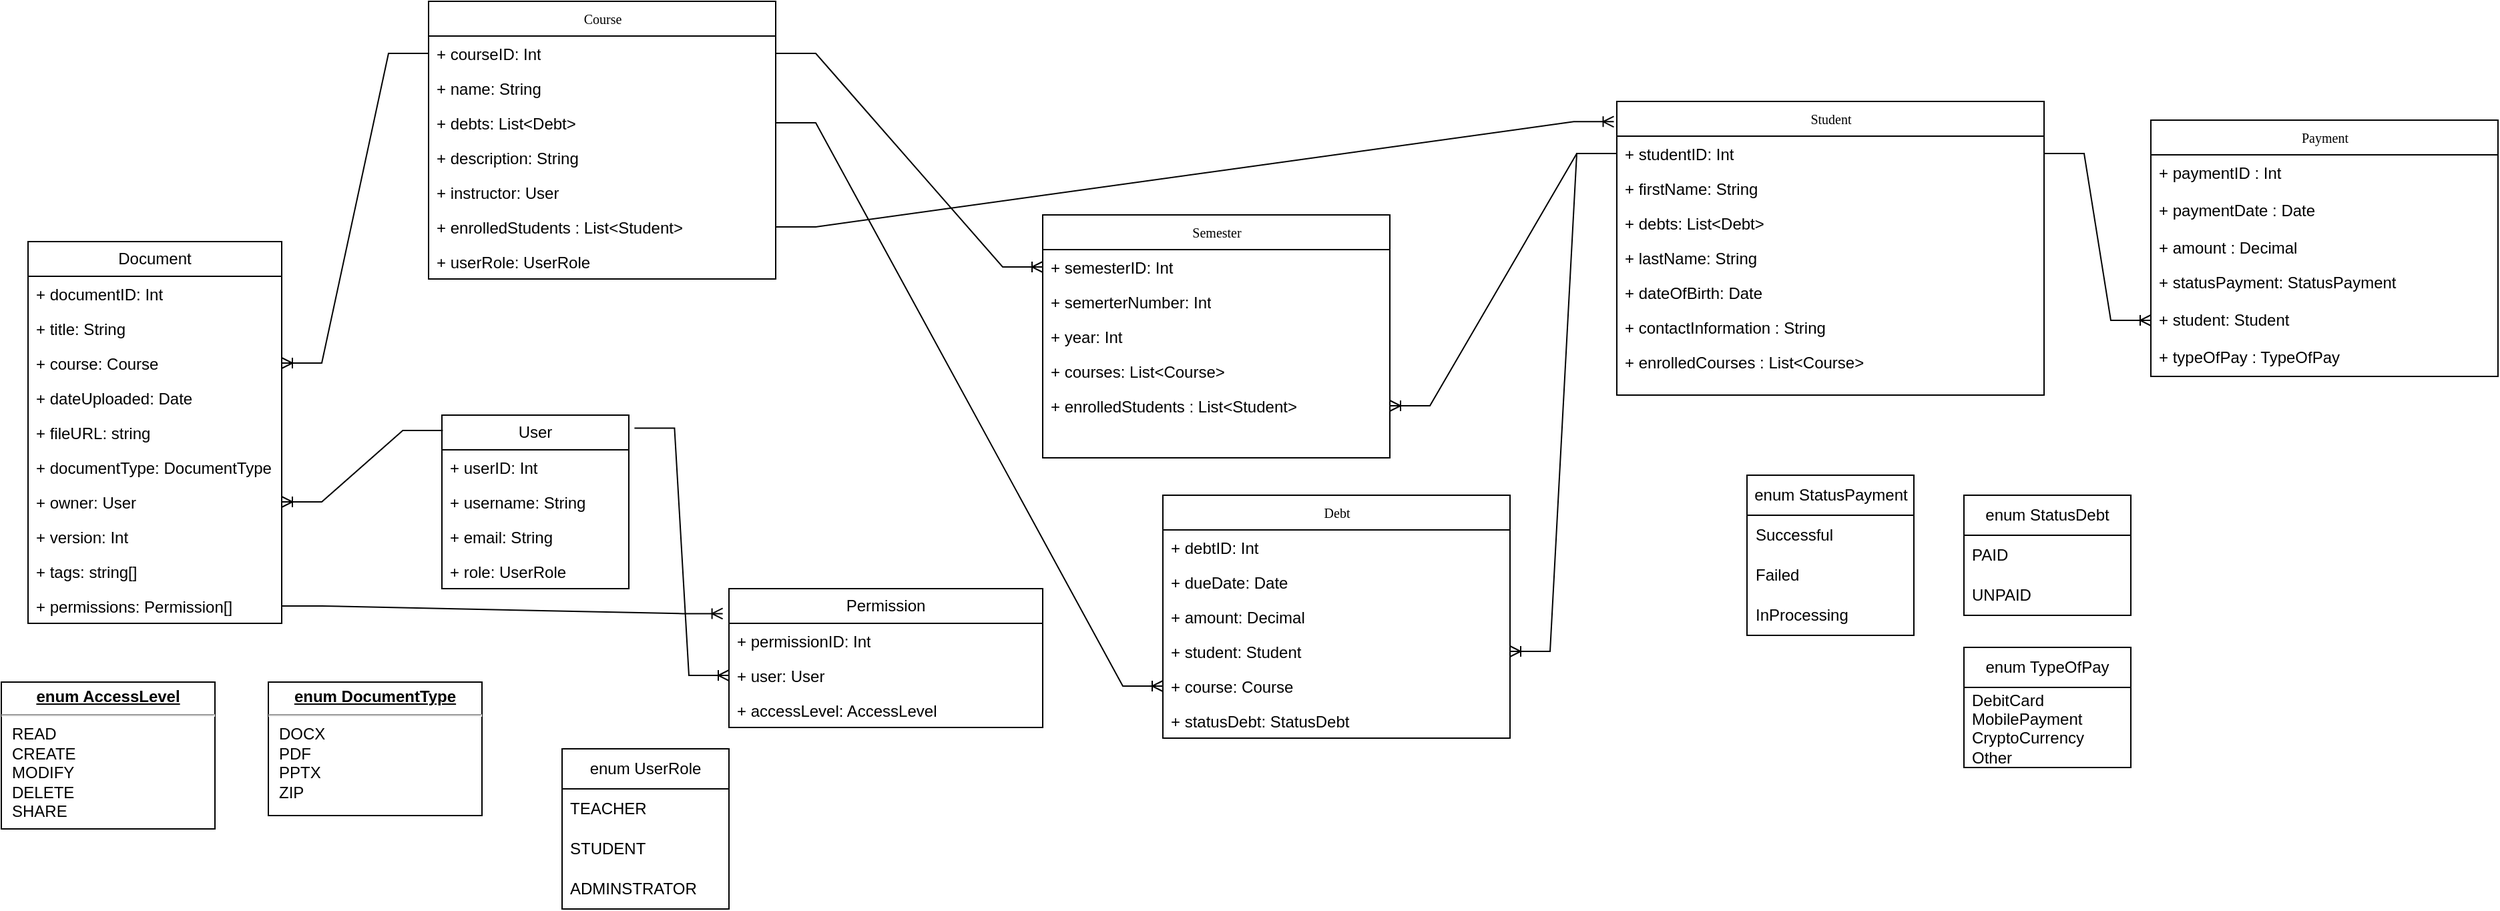 <mxfile version="22.0.6" type="device" pages="3">
  <diagram id="Tc9vxIzjaqwmZVmDR85D" name="Страница — 1">
    <mxGraphModel dx="1689" dy="1992" grid="1" gridSize="10" guides="1" tooltips="1" connect="1" arrows="1" fold="1" page="1" pageScale="1" pageWidth="1169" pageHeight="827" math="0" shadow="0">
      <root>
        <mxCell id="0" />
        <mxCell id="1" parent="0" />
        <mxCell id="Iq0CbhZqkcb70wYy-ZxE-1" value="Document" style="swimlane;fontStyle=0;childLayout=stackLayout;horizontal=1;startSize=26;fillColor=none;horizontalStack=0;resizeParent=1;resizeParentMax=0;resizeLast=0;collapsible=1;marginBottom=0;whiteSpace=wrap;html=1;" parent="1" vertex="1">
          <mxGeometry x="70" y="50" width="190" height="286" as="geometry" />
        </mxCell>
        <mxCell id="Iq0CbhZqkcb70wYy-ZxE-2" value="+&amp;nbsp;documentID: Int" style="text;strokeColor=none;fillColor=none;align=left;verticalAlign=top;spacingLeft=4;spacingRight=4;overflow=hidden;rotatable=0;points=[[0,0.5],[1,0.5]];portConstraint=eastwest;whiteSpace=wrap;html=1;" parent="Iq0CbhZqkcb70wYy-ZxE-1" vertex="1">
          <mxGeometry y="26" width="190" height="26" as="geometry" />
        </mxCell>
        <mxCell id="Iq0CbhZqkcb70wYy-ZxE-7" value="+&amp;nbsp;title: String" style="text;strokeColor=none;fillColor=none;align=left;verticalAlign=top;spacingLeft=4;spacingRight=4;overflow=hidden;rotatable=0;points=[[0,0.5],[1,0.5]];portConstraint=eastwest;whiteSpace=wrap;html=1;" parent="Iq0CbhZqkcb70wYy-ZxE-1" vertex="1">
          <mxGeometry y="52" width="190" height="26" as="geometry" />
        </mxCell>
        <mxCell id="Iq0CbhZqkcb70wYy-ZxE-9" value="+ course: Course" style="text;strokeColor=none;fillColor=none;align=left;verticalAlign=top;spacingLeft=4;spacingRight=4;overflow=hidden;rotatable=0;points=[[0,0.5],[1,0.5]];portConstraint=eastwest;whiteSpace=wrap;html=1;" parent="Iq0CbhZqkcb70wYy-ZxE-1" vertex="1">
          <mxGeometry y="78" width="190" height="26" as="geometry" />
        </mxCell>
        <mxCell id="Iq0CbhZqkcb70wYy-ZxE-5" value="+ dateUploaded: Date" style="text;strokeColor=none;fillColor=none;align=left;verticalAlign=top;spacingLeft=4;spacingRight=4;overflow=hidden;rotatable=0;points=[[0,0.5],[1,0.5]];portConstraint=eastwest;whiteSpace=wrap;html=1;" parent="Iq0CbhZqkcb70wYy-ZxE-1" vertex="1">
          <mxGeometry y="104" width="190" height="26" as="geometry" />
        </mxCell>
        <mxCell id="Iq0CbhZqkcb70wYy-ZxE-8" value="+ fileURL: string" style="text;strokeColor=none;fillColor=none;align=left;verticalAlign=top;spacingLeft=4;spacingRight=4;overflow=hidden;rotatable=0;points=[[0,0.5],[1,0.5]];portConstraint=eastwest;whiteSpace=wrap;html=1;" parent="Iq0CbhZqkcb70wYy-ZxE-1" vertex="1">
          <mxGeometry y="130" width="190" height="26" as="geometry" />
        </mxCell>
        <mxCell id="Iq0CbhZqkcb70wYy-ZxE-10" value="+ documentType: DocumentType" style="text;strokeColor=none;fillColor=none;align=left;verticalAlign=top;spacingLeft=4;spacingRight=4;overflow=hidden;rotatable=0;points=[[0,0.5],[1,0.5]];portConstraint=eastwest;whiteSpace=wrap;html=1;" parent="Iq0CbhZqkcb70wYy-ZxE-1" vertex="1">
          <mxGeometry y="156" width="190" height="26" as="geometry" />
        </mxCell>
        <mxCell id="Iq0CbhZqkcb70wYy-ZxE-11" value="+ owner: User" style="text;strokeColor=none;fillColor=none;align=left;verticalAlign=top;spacingLeft=4;spacingRight=4;overflow=hidden;rotatable=0;points=[[0,0.5],[1,0.5]];portConstraint=eastwest;whiteSpace=wrap;html=1;" parent="Iq0CbhZqkcb70wYy-ZxE-1" vertex="1">
          <mxGeometry y="182" width="190" height="26" as="geometry" />
        </mxCell>
        <mxCell id="Iq0CbhZqkcb70wYy-ZxE-3" value="+ version: Int" style="text;strokeColor=none;fillColor=none;align=left;verticalAlign=top;spacingLeft=4;spacingRight=4;overflow=hidden;rotatable=0;points=[[0,0.5],[1,0.5]];portConstraint=eastwest;whiteSpace=wrap;html=1;" parent="Iq0CbhZqkcb70wYy-ZxE-1" vertex="1">
          <mxGeometry y="208" width="190" height="26" as="geometry" />
        </mxCell>
        <mxCell id="Iq0CbhZqkcb70wYy-ZxE-6" value="+ tags: string[]" style="text;strokeColor=none;fillColor=none;align=left;verticalAlign=top;spacingLeft=4;spacingRight=4;overflow=hidden;rotatable=0;points=[[0,0.5],[1,0.5]];portConstraint=eastwest;whiteSpace=wrap;html=1;" parent="Iq0CbhZqkcb70wYy-ZxE-1" vertex="1">
          <mxGeometry y="234" width="190" height="26" as="geometry" />
        </mxCell>
        <mxCell id="Iq0CbhZqkcb70wYy-ZxE-4" value="+ permissions: Permission[]" style="text;strokeColor=none;fillColor=none;align=left;verticalAlign=top;spacingLeft=4;spacingRight=4;overflow=hidden;rotatable=0;points=[[0,0.5],[1,0.5]];portConstraint=eastwest;whiteSpace=wrap;html=1;" parent="Iq0CbhZqkcb70wYy-ZxE-1" vertex="1">
          <mxGeometry y="260" width="190" height="26" as="geometry" />
        </mxCell>
        <mxCell id="Iq0CbhZqkcb70wYy-ZxE-12" value="User" style="swimlane;fontStyle=0;childLayout=stackLayout;horizontal=1;startSize=26;fillColor=none;horizontalStack=0;resizeParent=1;resizeParentMax=0;resizeLast=0;collapsible=1;marginBottom=0;whiteSpace=wrap;html=1;" parent="1" vertex="1">
          <mxGeometry x="380" y="180" width="140" height="130" as="geometry" />
        </mxCell>
        <mxCell id="Iq0CbhZqkcb70wYy-ZxE-13" value="+ userID: Int" style="text;strokeColor=none;fillColor=none;align=left;verticalAlign=top;spacingLeft=4;spacingRight=4;overflow=hidden;rotatable=0;points=[[0,0.5],[1,0.5]];portConstraint=eastwest;whiteSpace=wrap;html=1;" parent="Iq0CbhZqkcb70wYy-ZxE-12" vertex="1">
          <mxGeometry y="26" width="140" height="26" as="geometry" />
        </mxCell>
        <mxCell id="Iq0CbhZqkcb70wYy-ZxE-14" value="+ username: String" style="text;strokeColor=none;fillColor=none;align=left;verticalAlign=top;spacingLeft=4;spacingRight=4;overflow=hidden;rotatable=0;points=[[0,0.5],[1,0.5]];portConstraint=eastwest;whiteSpace=wrap;html=1;" parent="Iq0CbhZqkcb70wYy-ZxE-12" vertex="1">
          <mxGeometry y="52" width="140" height="26" as="geometry" />
        </mxCell>
        <mxCell id="Iq0CbhZqkcb70wYy-ZxE-15" value="+ email: String" style="text;strokeColor=none;fillColor=none;align=left;verticalAlign=top;spacingLeft=4;spacingRight=4;overflow=hidden;rotatable=0;points=[[0,0.5],[1,0.5]];portConstraint=eastwest;whiteSpace=wrap;html=1;" parent="Iq0CbhZqkcb70wYy-ZxE-12" vertex="1">
          <mxGeometry y="78" width="140" height="26" as="geometry" />
        </mxCell>
        <mxCell id="Iq0CbhZqkcb70wYy-ZxE-16" value="+ role: UserRole" style="text;strokeColor=none;fillColor=none;align=left;verticalAlign=top;spacingLeft=4;spacingRight=4;overflow=hidden;rotatable=0;points=[[0,0.5],[1,0.5]];portConstraint=eastwest;whiteSpace=wrap;html=1;" parent="Iq0CbhZqkcb70wYy-ZxE-12" vertex="1">
          <mxGeometry y="104" width="140" height="26" as="geometry" />
        </mxCell>
        <mxCell id="Iq0CbhZqkcb70wYy-ZxE-23" value="Permission" style="swimlane;fontStyle=0;childLayout=stackLayout;horizontal=1;startSize=26;fillColor=none;horizontalStack=0;resizeParent=1;resizeParentMax=0;resizeLast=0;collapsible=1;marginBottom=0;whiteSpace=wrap;html=1;" parent="1" vertex="1">
          <mxGeometry x="595" y="310" width="235" height="104" as="geometry" />
        </mxCell>
        <mxCell id="Iq0CbhZqkcb70wYy-ZxE-24" value="+ permissionID: Int" style="text;strokeColor=none;fillColor=none;align=left;verticalAlign=top;spacingLeft=4;spacingRight=4;overflow=hidden;rotatable=0;points=[[0,0.5],[1,0.5]];portConstraint=eastwest;whiteSpace=wrap;html=1;" parent="Iq0CbhZqkcb70wYy-ZxE-23" vertex="1">
          <mxGeometry y="26" width="235" height="26" as="geometry" />
        </mxCell>
        <mxCell id="Iq0CbhZqkcb70wYy-ZxE-25" value="+ user: User" style="text;strokeColor=none;fillColor=none;align=left;verticalAlign=top;spacingLeft=4;spacingRight=4;overflow=hidden;rotatable=0;points=[[0,0.5],[1,0.5]];portConstraint=eastwest;whiteSpace=wrap;html=1;" parent="Iq0CbhZqkcb70wYy-ZxE-23" vertex="1">
          <mxGeometry y="52" width="235" height="26" as="geometry" />
        </mxCell>
        <mxCell id="Iq0CbhZqkcb70wYy-ZxE-26" value="+ accessLevel: AccessLevel" style="text;strokeColor=none;fillColor=none;align=left;verticalAlign=top;spacingLeft=4;spacingRight=4;overflow=hidden;rotatable=0;points=[[0,0.5],[1,0.5]];portConstraint=eastwest;whiteSpace=wrap;html=1;" parent="Iq0CbhZqkcb70wYy-ZxE-23" vertex="1">
          <mxGeometry y="78" width="235" height="26" as="geometry" />
        </mxCell>
        <mxCell id="Iq0CbhZqkcb70wYy-ZxE-28" value="&lt;p style=&quot;margin:0px;margin-top:4px;text-align:center;text-decoration:underline;&quot;&gt;&lt;b&gt;enum AccessLevel&lt;/b&gt;&lt;/p&gt;&lt;hr&gt;&lt;p style=&quot;margin:0px;margin-left:8px;&quot;&gt;READ&lt;/p&gt;&lt;p style=&quot;margin:0px;margin-left:8px;&quot;&gt;CREATE&lt;/p&gt;&lt;p style=&quot;margin:0px;margin-left:8px;&quot;&gt;MODIFY&lt;/p&gt;&lt;p style=&quot;margin:0px;margin-left:8px;&quot;&gt;DELETE&lt;/p&gt;&lt;p style=&quot;margin:0px;margin-left:8px;&quot;&gt;SHARE&lt;/p&gt;&lt;p style=&quot;margin:0px;margin-left:8px;&quot;&gt;&lt;br&gt;&lt;/p&gt;&lt;p style=&quot;margin:0px;margin-left:8px;&quot;&gt;&lt;br&gt;&lt;/p&gt;" style="verticalAlign=top;align=left;overflow=fill;fontSize=12;fontFamily=Helvetica;html=1;whiteSpace=wrap;" parent="1" vertex="1">
          <mxGeometry x="50" y="380" width="160" height="110" as="geometry" />
        </mxCell>
        <mxCell id="Iq0CbhZqkcb70wYy-ZxE-29" value="" style="edgeStyle=entityRelationEdgeStyle;fontSize=12;html=1;endArrow=ERoneToMany;rounded=0;entryX=1;entryY=0.5;entryDx=0;entryDy=0;exitX=0.005;exitY=0.088;exitDx=0;exitDy=0;exitPerimeter=0;" parent="1" source="Iq0CbhZqkcb70wYy-ZxE-12" target="Iq0CbhZqkcb70wYy-ZxE-11" edge="1">
          <mxGeometry width="100" height="100" relative="1" as="geometry">
            <mxPoint x="230" y="330" as="sourcePoint" />
            <mxPoint x="330" y="230" as="targetPoint" />
          </mxGeometry>
        </mxCell>
        <mxCell id="Iq0CbhZqkcb70wYy-ZxE-30" value="" style="edgeStyle=entityRelationEdgeStyle;fontSize=12;html=1;endArrow=ERoneToMany;rounded=0;entryX=1;entryY=0.5;entryDx=0;entryDy=0;exitX=0;exitY=0.5;exitDx=0;exitDy=0;" parent="1" source="SlyVflsgrESWx7qmd11G-116" target="Iq0CbhZqkcb70wYy-ZxE-9" edge="1">
          <mxGeometry width="100" height="100" relative="1" as="geometry">
            <mxPoint x="358.4" y="43.37" as="sourcePoint" />
            <mxPoint x="360" y="230" as="targetPoint" />
          </mxGeometry>
        </mxCell>
        <mxCell id="Iq0CbhZqkcb70wYy-ZxE-31" value="" style="edgeStyle=entityRelationEdgeStyle;fontSize=12;html=1;endArrow=ERoneToMany;rounded=0;exitX=1.03;exitY=0.075;exitDx=0;exitDy=0;exitPerimeter=0;entryX=0;entryY=0.5;entryDx=0;entryDy=0;" parent="1" source="Iq0CbhZqkcb70wYy-ZxE-12" target="Iq0CbhZqkcb70wYy-ZxE-25" edge="1">
          <mxGeometry width="100" height="100" relative="1" as="geometry">
            <mxPoint x="620" y="430" as="sourcePoint" />
            <mxPoint x="650" y="370" as="targetPoint" />
          </mxGeometry>
        </mxCell>
        <mxCell id="Iq0CbhZqkcb70wYy-ZxE-32" value="" style="edgeStyle=entityRelationEdgeStyle;fontSize=12;html=1;endArrow=ERoneToMany;rounded=0;entryX=-0.02;entryY=0.18;entryDx=0;entryDy=0;entryPerimeter=0;exitX=1;exitY=0.5;exitDx=0;exitDy=0;" parent="1" source="Iq0CbhZqkcb70wYy-ZxE-4" target="Iq0CbhZqkcb70wYy-ZxE-23" edge="1">
          <mxGeometry width="100" height="100" relative="1" as="geometry">
            <mxPoint x="350" y="530" as="sourcePoint" />
            <mxPoint x="450" y="430" as="targetPoint" />
          </mxGeometry>
        </mxCell>
        <mxCell id="e20SZqyJfDjcsOjrTKav-1" value="&lt;p style=&quot;margin:0px;margin-top:4px;text-align:center;text-decoration:underline;&quot;&gt;&lt;b&gt;enum DocumentType&lt;/b&gt;&lt;/p&gt;&lt;hr&gt;&lt;p style=&quot;margin:0px;margin-left:8px;&quot;&gt;DOCX&lt;/p&gt;&lt;p style=&quot;margin:0px;margin-left:8px;&quot;&gt;PDF&lt;/p&gt;&lt;p style=&quot;margin:0px;margin-left:8px;&quot;&gt;&lt;span style=&quot;background-color: initial;&quot;&gt;PPTX&lt;/span&gt;&lt;br&gt;&lt;/p&gt;&lt;p style=&quot;margin:0px;margin-left:8px;&quot;&gt;&lt;span style=&quot;background-color: initial;&quot;&gt;ZIP&lt;/span&gt;&lt;/p&gt;" style="verticalAlign=top;align=left;overflow=fill;fontSize=12;fontFamily=Helvetica;html=1;whiteSpace=wrap;" parent="1" vertex="1">
          <mxGeometry x="250" y="380" width="160" height="100" as="geometry" />
        </mxCell>
        <mxCell id="aAxUZjyfkFkijgwqoEyc-3" value="" style="edgeStyle=entityRelationEdgeStyle;fontSize=12;html=1;endArrow=ERoneToMany;rounded=0;entryX=-0.007;entryY=0.069;entryDx=0;entryDy=0;exitX=1;exitY=0.5;exitDx=0;exitDy=0;entryPerimeter=0;" parent="1" source="SlyVflsgrESWx7qmd11G-120" target="SlyVflsgrESWx7qmd11G-62" edge="1">
          <mxGeometry width="100" height="100" relative="1" as="geometry">
            <mxPoint x="560" y="141" as="sourcePoint" />
            <mxPoint x="670" y="180.5" as="targetPoint" />
          </mxGeometry>
        </mxCell>
        <mxCell id="SlyVflsgrESWx7qmd11G-62" value="Student" style="swimlane;html=1;fontStyle=0;childLayout=stackLayout;horizontal=1;startSize=26;fillColor=none;horizontalStack=0;resizeParent=1;resizeLast=0;collapsible=1;marginBottom=0;swimlaneFillColor=#ffffff;rounded=0;shadow=0;comic=0;labelBackgroundColor=none;strokeWidth=1;fontFamily=Verdana;fontSize=10;align=center;" vertex="1" parent="1">
          <mxGeometry x="1260" y="-55" width="320" height="220" as="geometry" />
        </mxCell>
        <mxCell id="SlyVflsgrESWx7qmd11G-63" value="+ studentID: Int" style="text;html=1;strokeColor=none;fillColor=none;align=left;verticalAlign=top;spacingLeft=4;spacingRight=4;whiteSpace=wrap;overflow=hidden;rotatable=0;points=[[0,0.5],[1,0.5]];portConstraint=eastwest;" vertex="1" parent="SlyVflsgrESWx7qmd11G-62">
          <mxGeometry y="26" width="320" height="26" as="geometry" />
        </mxCell>
        <mxCell id="SlyVflsgrESWx7qmd11G-64" value="+ firstName: String" style="text;html=1;strokeColor=none;fillColor=none;align=left;verticalAlign=top;spacingLeft=4;spacingRight=4;whiteSpace=wrap;overflow=hidden;rotatable=0;points=[[0,0.5],[1,0.5]];portConstraint=eastwest;" vertex="1" parent="SlyVflsgrESWx7qmd11G-62">
          <mxGeometry y="52" width="320" height="26" as="geometry" />
        </mxCell>
        <mxCell id="SlyVflsgrESWx7qmd11G-65" value="+&amp;nbsp;debts: List&amp;lt;Debt&amp;gt;" style="text;html=1;strokeColor=none;fillColor=none;align=left;verticalAlign=top;spacingLeft=4;spacingRight=4;whiteSpace=wrap;overflow=hidden;rotatable=0;points=[[0,0.5],[1,0.5]];portConstraint=eastwest;" vertex="1" parent="SlyVflsgrESWx7qmd11G-62">
          <mxGeometry y="78" width="320" height="26" as="geometry" />
        </mxCell>
        <mxCell id="SlyVflsgrESWx7qmd11G-66" value="+ lastName: String" style="text;html=1;strokeColor=none;fillColor=none;align=left;verticalAlign=top;spacingLeft=4;spacingRight=4;whiteSpace=wrap;overflow=hidden;rotatable=0;points=[[0,0.5],[1,0.5]];portConstraint=eastwest;" vertex="1" parent="SlyVflsgrESWx7qmd11G-62">
          <mxGeometry y="104" width="320" height="26" as="geometry" />
        </mxCell>
        <mxCell id="SlyVflsgrESWx7qmd11G-67" value="+&amp;nbsp;dateOfBirth: Date" style="text;html=1;strokeColor=none;fillColor=none;align=left;verticalAlign=top;spacingLeft=4;spacingRight=4;whiteSpace=wrap;overflow=hidden;rotatable=0;points=[[0,0.5],[1,0.5]];portConstraint=eastwest;" vertex="1" parent="SlyVflsgrESWx7qmd11G-62">
          <mxGeometry y="130" width="320" height="26" as="geometry" />
        </mxCell>
        <mxCell id="SlyVflsgrESWx7qmd11G-68" value="+&amp;nbsp;contactInformation : String" style="text;html=1;strokeColor=none;fillColor=none;align=left;verticalAlign=top;spacingLeft=4;spacingRight=4;whiteSpace=wrap;overflow=hidden;rotatable=0;points=[[0,0.5],[1,0.5]];portConstraint=eastwest;" vertex="1" parent="SlyVflsgrESWx7qmd11G-62">
          <mxGeometry y="156" width="320" height="26" as="geometry" />
        </mxCell>
        <mxCell id="SlyVflsgrESWx7qmd11G-69" value="+&amp;nbsp;enrolledCourses : List&amp;lt;Course&amp;gt;" style="text;html=1;strokeColor=none;fillColor=none;align=left;verticalAlign=top;spacingLeft=4;spacingRight=4;whiteSpace=wrap;overflow=hidden;rotatable=0;points=[[0,0.5],[1,0.5]];portConstraint=eastwest;" vertex="1" parent="SlyVflsgrESWx7qmd11G-62">
          <mxGeometry y="182" width="320" height="26" as="geometry" />
        </mxCell>
        <mxCell id="SlyVflsgrESWx7qmd11G-70" value="enum UserRole" style="swimlane;fontStyle=0;childLayout=stackLayout;horizontal=1;startSize=30;horizontalStack=0;resizeParent=1;resizeParentMax=0;resizeLast=0;collapsible=1;marginBottom=0;whiteSpace=wrap;html=1;" vertex="1" parent="1">
          <mxGeometry x="470" y="430" width="125" height="120" as="geometry" />
        </mxCell>
        <mxCell id="SlyVflsgrESWx7qmd11G-71" value="TEACHER" style="text;strokeColor=none;fillColor=none;align=left;verticalAlign=middle;spacingLeft=4;spacingRight=4;overflow=hidden;points=[[0,0.5],[1,0.5]];portConstraint=eastwest;rotatable=0;whiteSpace=wrap;html=1;" vertex="1" parent="SlyVflsgrESWx7qmd11G-70">
          <mxGeometry y="30" width="125" height="30" as="geometry" />
        </mxCell>
        <mxCell id="SlyVflsgrESWx7qmd11G-72" value="STUDENT" style="text;strokeColor=none;fillColor=none;align=left;verticalAlign=middle;spacingLeft=4;spacingRight=4;overflow=hidden;points=[[0,0.5],[1,0.5]];portConstraint=eastwest;rotatable=0;whiteSpace=wrap;html=1;" vertex="1" parent="SlyVflsgrESWx7qmd11G-70">
          <mxGeometry y="60" width="125" height="30" as="geometry" />
        </mxCell>
        <mxCell id="SlyVflsgrESWx7qmd11G-73" value="ADMINSTRATOR" style="text;strokeColor=none;fillColor=none;align=left;verticalAlign=middle;spacingLeft=4;spacingRight=4;overflow=hidden;points=[[0,0.5],[1,0.5]];portConstraint=eastwest;rotatable=0;whiteSpace=wrap;html=1;" vertex="1" parent="SlyVflsgrESWx7qmd11G-70">
          <mxGeometry y="90" width="125" height="30" as="geometry" />
        </mxCell>
        <mxCell id="SlyVflsgrESWx7qmd11G-81" value="Debt" style="swimlane;html=1;fontStyle=0;childLayout=stackLayout;horizontal=1;startSize=26;fillColor=none;horizontalStack=0;resizeParent=1;resizeLast=0;collapsible=1;marginBottom=0;swimlaneFillColor=#ffffff;rounded=0;shadow=0;comic=0;labelBackgroundColor=none;strokeWidth=1;fontFamily=Verdana;fontSize=10;align=center;" vertex="1" parent="1">
          <mxGeometry x="920" y="240" width="260" height="182" as="geometry" />
        </mxCell>
        <mxCell id="SlyVflsgrESWx7qmd11G-82" value="+ debtID: Int" style="text;html=1;strokeColor=none;fillColor=none;align=left;verticalAlign=top;spacingLeft=4;spacingRight=4;whiteSpace=wrap;overflow=hidden;rotatable=0;points=[[0,0.5],[1,0.5]];portConstraint=eastwest;" vertex="1" parent="SlyVflsgrESWx7qmd11G-81">
          <mxGeometry y="26" width="260" height="26" as="geometry" />
        </mxCell>
        <mxCell id="SlyVflsgrESWx7qmd11G-83" value="+ dueDate: Date" style="text;html=1;strokeColor=none;fillColor=none;align=left;verticalAlign=top;spacingLeft=4;spacingRight=4;whiteSpace=wrap;overflow=hidden;rotatable=0;points=[[0,0.5],[1,0.5]];portConstraint=eastwest;" vertex="1" parent="SlyVflsgrESWx7qmd11G-81">
          <mxGeometry y="52" width="260" height="26" as="geometry" />
        </mxCell>
        <mxCell id="SlyVflsgrESWx7qmd11G-84" value="+ amount: Decimal" style="text;html=1;strokeColor=none;fillColor=none;align=left;verticalAlign=top;spacingLeft=4;spacingRight=4;whiteSpace=wrap;overflow=hidden;rotatable=0;points=[[0,0.5],[1,0.5]];portConstraint=eastwest;" vertex="1" parent="SlyVflsgrESWx7qmd11G-81">
          <mxGeometry y="78" width="260" height="26" as="geometry" />
        </mxCell>
        <mxCell id="SlyVflsgrESWx7qmd11G-85" value="+&amp;nbsp;student: Student" style="text;html=1;strokeColor=none;fillColor=none;align=left;verticalAlign=top;spacingLeft=4;spacingRight=4;whiteSpace=wrap;overflow=hidden;rotatable=0;points=[[0,0.5],[1,0.5]];portConstraint=eastwest;" vertex="1" parent="SlyVflsgrESWx7qmd11G-81">
          <mxGeometry y="104" width="260" height="26" as="geometry" />
        </mxCell>
        <mxCell id="SlyVflsgrESWx7qmd11G-86" value="+&amp;nbsp;course: Course" style="text;html=1;strokeColor=none;fillColor=none;align=left;verticalAlign=top;spacingLeft=4;spacingRight=4;whiteSpace=wrap;overflow=hidden;rotatable=0;points=[[0,0.5],[1,0.5]];portConstraint=eastwest;" vertex="1" parent="SlyVflsgrESWx7qmd11G-81">
          <mxGeometry y="130" width="260" height="26" as="geometry" />
        </mxCell>
        <mxCell id="SlyVflsgrESWx7qmd11G-87" value="+&amp;nbsp;statusDebt: StatusDebt" style="text;html=1;strokeColor=none;fillColor=none;align=left;verticalAlign=top;spacingLeft=4;spacingRight=4;whiteSpace=wrap;overflow=hidden;rotatable=0;points=[[0,0.5],[1,0.5]];portConstraint=eastwest;" vertex="1" parent="SlyVflsgrESWx7qmd11G-81">
          <mxGeometry y="156" width="260" height="26" as="geometry" />
        </mxCell>
        <mxCell id="SlyVflsgrESWx7qmd11G-88" value="enum StatusDebt" style="swimlane;fontStyle=0;childLayout=stackLayout;horizontal=1;startSize=30;horizontalStack=0;resizeParent=1;resizeParentMax=0;resizeLast=0;collapsible=1;marginBottom=0;whiteSpace=wrap;html=1;" vertex="1" parent="1">
          <mxGeometry x="1520" y="240" width="125" height="90" as="geometry" />
        </mxCell>
        <mxCell id="SlyVflsgrESWx7qmd11G-89" value="PAID" style="text;strokeColor=none;fillColor=none;align=left;verticalAlign=middle;spacingLeft=4;spacingRight=4;overflow=hidden;points=[[0,0.5],[1,0.5]];portConstraint=eastwest;rotatable=0;whiteSpace=wrap;html=1;" vertex="1" parent="SlyVflsgrESWx7qmd11G-88">
          <mxGeometry y="30" width="125" height="30" as="geometry" />
        </mxCell>
        <mxCell id="SlyVflsgrESWx7qmd11G-90" value="UNPAID" style="text;strokeColor=none;fillColor=none;align=left;verticalAlign=middle;spacingLeft=4;spacingRight=4;overflow=hidden;points=[[0,0.5],[1,0.5]];portConstraint=eastwest;rotatable=0;whiteSpace=wrap;html=1;" vertex="1" parent="SlyVflsgrESWx7qmd11G-88">
          <mxGeometry y="60" width="125" height="30" as="geometry" />
        </mxCell>
        <mxCell id="SlyVflsgrESWx7qmd11G-91" value="enum StatusPayment" style="swimlane;fontStyle=0;childLayout=stackLayout;horizontal=1;startSize=30;horizontalStack=0;resizeParent=1;resizeParentMax=0;resizeLast=0;collapsible=1;marginBottom=0;whiteSpace=wrap;html=1;" vertex="1" parent="1">
          <mxGeometry x="1357.5" y="225" width="125" height="120" as="geometry" />
        </mxCell>
        <mxCell id="SlyVflsgrESWx7qmd11G-92" value="Successful" style="text;strokeColor=none;fillColor=none;align=left;verticalAlign=middle;spacingLeft=4;spacingRight=4;overflow=hidden;points=[[0,0.5],[1,0.5]];portConstraint=eastwest;rotatable=0;whiteSpace=wrap;html=1;" vertex="1" parent="SlyVflsgrESWx7qmd11G-91">
          <mxGeometry y="30" width="125" height="30" as="geometry" />
        </mxCell>
        <mxCell id="SlyVflsgrESWx7qmd11G-93" value="Failed" style="text;strokeColor=none;fillColor=none;align=left;verticalAlign=middle;spacingLeft=4;spacingRight=4;overflow=hidden;points=[[0,0.5],[1,0.5]];portConstraint=eastwest;rotatable=0;whiteSpace=wrap;html=1;" vertex="1" parent="SlyVflsgrESWx7qmd11G-91">
          <mxGeometry y="60" width="125" height="30" as="geometry" />
        </mxCell>
        <mxCell id="SlyVflsgrESWx7qmd11G-124" value="InProcessing" style="text;strokeColor=none;fillColor=none;align=left;verticalAlign=middle;spacingLeft=4;spacingRight=4;overflow=hidden;points=[[0,0.5],[1,0.5]];portConstraint=eastwest;rotatable=0;whiteSpace=wrap;html=1;" vertex="1" parent="SlyVflsgrESWx7qmd11G-91">
          <mxGeometry y="90" width="125" height="30" as="geometry" />
        </mxCell>
        <mxCell id="SlyVflsgrESWx7qmd11G-94" value="Semester" style="swimlane;html=1;fontStyle=0;childLayout=stackLayout;horizontal=1;startSize=26;fillColor=none;horizontalStack=0;resizeParent=1;resizeLast=0;collapsible=1;marginBottom=0;swimlaneFillColor=#ffffff;rounded=0;shadow=0;comic=0;labelBackgroundColor=none;strokeWidth=1;fontFamily=Verdana;fontSize=10;align=center;" vertex="1" parent="1">
          <mxGeometry x="830" y="30" width="260" height="182" as="geometry" />
        </mxCell>
        <mxCell id="SlyVflsgrESWx7qmd11G-95" value="+ semesterID: Int" style="text;html=1;strokeColor=none;fillColor=none;align=left;verticalAlign=top;spacingLeft=4;spacingRight=4;whiteSpace=wrap;overflow=hidden;rotatable=0;points=[[0,0.5],[1,0.5]];portConstraint=eastwest;" vertex="1" parent="SlyVflsgrESWx7qmd11G-94">
          <mxGeometry y="26" width="260" height="26" as="geometry" />
        </mxCell>
        <mxCell id="SlyVflsgrESWx7qmd11G-96" value="+ semerterNumber: Int" style="text;html=1;strokeColor=none;fillColor=none;align=left;verticalAlign=top;spacingLeft=4;spacingRight=4;whiteSpace=wrap;overflow=hidden;rotatable=0;points=[[0,0.5],[1,0.5]];portConstraint=eastwest;" vertex="1" parent="SlyVflsgrESWx7qmd11G-94">
          <mxGeometry y="52" width="260" height="26" as="geometry" />
        </mxCell>
        <mxCell id="SlyVflsgrESWx7qmd11G-97" value="+ year: Int" style="text;html=1;strokeColor=none;fillColor=none;align=left;verticalAlign=top;spacingLeft=4;spacingRight=4;whiteSpace=wrap;overflow=hidden;rotatable=0;points=[[0,0.5],[1,0.5]];portConstraint=eastwest;" vertex="1" parent="SlyVflsgrESWx7qmd11G-94">
          <mxGeometry y="78" width="260" height="26" as="geometry" />
        </mxCell>
        <mxCell id="SlyVflsgrESWx7qmd11G-98" value="+&amp;nbsp;courses: List&amp;lt;Course&amp;gt;" style="text;html=1;strokeColor=none;fillColor=none;align=left;verticalAlign=top;spacingLeft=4;spacingRight=4;whiteSpace=wrap;overflow=hidden;rotatable=0;points=[[0,0.5],[1,0.5]];portConstraint=eastwest;" vertex="1" parent="SlyVflsgrESWx7qmd11G-94">
          <mxGeometry y="104" width="260" height="26" as="geometry" />
        </mxCell>
        <mxCell id="SlyVflsgrESWx7qmd11G-99" value="+&amp;nbsp;enrolledStudents : List&amp;lt;Student&amp;gt;" style="text;html=1;strokeColor=none;fillColor=none;align=left;verticalAlign=top;spacingLeft=4;spacingRight=4;whiteSpace=wrap;overflow=hidden;rotatable=0;points=[[0,0.5],[1,0.5]];portConstraint=eastwest;" vertex="1" parent="SlyVflsgrESWx7qmd11G-94">
          <mxGeometry y="130" width="260" height="26" as="geometry" />
        </mxCell>
        <mxCell id="SlyVflsgrESWx7qmd11G-101" value="Payment" style="swimlane;html=1;fontStyle=0;childLayout=stackLayout;horizontal=1;startSize=26;fillColor=none;horizontalStack=0;resizeParent=1;resizeLast=0;collapsible=1;marginBottom=0;swimlaneFillColor=#ffffff;rounded=0;shadow=0;comic=0;labelBackgroundColor=none;strokeWidth=1;fontFamily=Verdana;fontSize=10;align=center;" vertex="1" parent="1">
          <mxGeometry x="1660" y="-41" width="260" height="192" as="geometry" />
        </mxCell>
        <mxCell id="SlyVflsgrESWx7qmd11G-102" value="+&amp;nbsp;paymentID : Int" style="text;html=1;strokeColor=none;fillColor=none;align=left;verticalAlign=top;spacingLeft=4;spacingRight=4;whiteSpace=wrap;overflow=hidden;rotatable=0;points=[[0,0.5],[1,0.5]];portConstraint=eastwest;" vertex="1" parent="SlyVflsgrESWx7qmd11G-101">
          <mxGeometry y="26" width="260" height="28" as="geometry" />
        </mxCell>
        <mxCell id="SlyVflsgrESWx7qmd11G-103" value="+ paymentDate : Date" style="text;html=1;strokeColor=none;fillColor=none;align=left;verticalAlign=top;spacingLeft=4;spacingRight=4;whiteSpace=wrap;overflow=hidden;rotatable=0;points=[[0,0.5],[1,0.5]];portConstraint=eastwest;" vertex="1" parent="SlyVflsgrESWx7qmd11G-101">
          <mxGeometry y="54" width="260" height="28" as="geometry" />
        </mxCell>
        <mxCell id="SlyVflsgrESWx7qmd11G-104" value="+ amount : Decimal&amp;nbsp;" style="text;html=1;strokeColor=none;fillColor=none;align=left;verticalAlign=top;spacingLeft=4;spacingRight=4;whiteSpace=wrap;overflow=hidden;rotatable=0;points=[[0,0.5],[1,0.5]];portConstraint=eastwest;" vertex="1" parent="SlyVflsgrESWx7qmd11G-101">
          <mxGeometry y="82" width="260" height="26" as="geometry" />
        </mxCell>
        <mxCell id="SlyVflsgrESWx7qmd11G-105" value="+ statusPayment: StatusPayment" style="text;html=1;strokeColor=none;fillColor=none;align=left;verticalAlign=top;spacingLeft=4;spacingRight=4;whiteSpace=wrap;overflow=hidden;rotatable=0;points=[[0,0.5],[1,0.5]];portConstraint=eastwest;" vertex="1" parent="SlyVflsgrESWx7qmd11G-101">
          <mxGeometry y="108" width="260" height="28" as="geometry" />
        </mxCell>
        <mxCell id="SlyVflsgrESWx7qmd11G-106" value="+ student: Student" style="text;html=1;strokeColor=none;fillColor=none;align=left;verticalAlign=top;spacingLeft=4;spacingRight=4;whiteSpace=wrap;overflow=hidden;rotatable=0;points=[[0,0.5],[1,0.5]];portConstraint=eastwest;" vertex="1" parent="SlyVflsgrESWx7qmd11G-101">
          <mxGeometry y="136" width="260" height="28" as="geometry" />
        </mxCell>
        <mxCell id="SlyVflsgrESWx7qmd11G-107" value="+ typeOfPay : TypeOfPay" style="text;html=1;strokeColor=none;fillColor=none;align=left;verticalAlign=top;spacingLeft=4;spacingRight=4;whiteSpace=wrap;overflow=hidden;rotatable=0;points=[[0,0.5],[1,0.5]];portConstraint=eastwest;" vertex="1" parent="SlyVflsgrESWx7qmd11G-101">
          <mxGeometry y="164" width="260" height="28" as="geometry" />
        </mxCell>
        <mxCell id="SlyVflsgrESWx7qmd11G-108" value="" style="edgeStyle=entityRelationEdgeStyle;fontSize=12;html=1;endArrow=ERoneToMany;rounded=0;exitX=1;exitY=0.5;exitDx=0;exitDy=0;entryX=0;entryY=0.5;entryDx=0;entryDy=0;" edge="1" parent="1" source="SlyVflsgrESWx7qmd11G-118" target="SlyVflsgrESWx7qmd11G-86">
          <mxGeometry width="100" height="100" relative="1" as="geometry">
            <mxPoint x="1060" y="547" as="sourcePoint" />
            <mxPoint x="1390" y="467" as="targetPoint" />
          </mxGeometry>
        </mxCell>
        <mxCell id="SlyVflsgrESWx7qmd11G-109" value="" style="edgeStyle=entityRelationEdgeStyle;fontSize=12;html=1;endArrow=ERoneToMany;rounded=0;entryX=0;entryY=0.5;entryDx=0;entryDy=0;exitX=1;exitY=0.5;exitDx=0;exitDy=0;" edge="1" parent="1" source="SlyVflsgrESWx7qmd11G-63" target="SlyVflsgrESWx7qmd11G-106">
          <mxGeometry width="100" height="100" relative="1" as="geometry">
            <mxPoint x="1220" y="547" as="sourcePoint" />
            <mxPoint x="1320" y="447" as="targetPoint" />
          </mxGeometry>
        </mxCell>
        <mxCell id="SlyVflsgrESWx7qmd11G-110" value="" style="edgeStyle=entityRelationEdgeStyle;fontSize=12;html=1;endArrow=ERoneToMany;rounded=0;exitX=1;exitY=0.5;exitDx=0;exitDy=0;entryX=0;entryY=0.5;entryDx=0;entryDy=0;" edge="1" parent="1" source="SlyVflsgrESWx7qmd11G-116" target="SlyVflsgrESWx7qmd11G-95">
          <mxGeometry width="100" height="100" relative="1" as="geometry">
            <mxPoint x="1220" y="547" as="sourcePoint" />
            <mxPoint x="880" y="607" as="targetPoint" />
          </mxGeometry>
        </mxCell>
        <mxCell id="SlyVflsgrESWx7qmd11G-111" value="" style="edgeStyle=entityRelationEdgeStyle;fontSize=12;html=1;endArrow=ERoneToMany;rounded=0;exitX=0;exitY=0.5;exitDx=0;exitDy=0;entryX=1;entryY=0.5;entryDx=0;entryDy=0;" edge="1" parent="1" source="SlyVflsgrESWx7qmd11G-63" target="SlyVflsgrESWx7qmd11G-99">
          <mxGeometry width="100" height="100" relative="1" as="geometry">
            <mxPoint x="1170" y="195" as="sourcePoint" />
            <mxPoint x="1370" y="447" as="targetPoint" />
          </mxGeometry>
        </mxCell>
        <mxCell id="SlyVflsgrESWx7qmd11G-112" value="" style="edgeStyle=entityRelationEdgeStyle;fontSize=12;html=1;endArrow=ERoneToMany;rounded=0;exitX=0;exitY=0.5;exitDx=0;exitDy=0;entryX=1;entryY=0.5;entryDx=0;entryDy=0;" edge="1" parent="1" source="SlyVflsgrESWx7qmd11G-63" target="SlyVflsgrESWx7qmd11G-85">
          <mxGeometry width="100" height="100" relative="1" as="geometry">
            <mxPoint x="1300" y="188" as="sourcePoint" />
            <mxPoint x="1160" y="410" as="targetPoint" />
          </mxGeometry>
        </mxCell>
        <mxCell id="SlyVflsgrESWx7qmd11G-113" value="enum TypeOfPay" style="swimlane;fontStyle=0;childLayout=stackLayout;horizontal=1;startSize=30;horizontalStack=0;resizeParent=1;resizeParentMax=0;resizeLast=0;collapsible=1;marginBottom=0;whiteSpace=wrap;html=1;" vertex="1" parent="1">
          <mxGeometry x="1520" y="354" width="125" height="90" as="geometry" />
        </mxCell>
        <mxCell id="SlyVflsgrESWx7qmd11G-114" value="DebitCard&lt;br&gt;MobilePayment&lt;br&gt;CryptoCurrency&lt;br&gt;Other" style="text;strokeColor=none;fillColor=none;align=left;verticalAlign=middle;spacingLeft=4;spacingRight=4;overflow=hidden;points=[[0,0.5],[1,0.5]];portConstraint=eastwest;rotatable=0;whiteSpace=wrap;html=1;" vertex="1" parent="SlyVflsgrESWx7qmd11G-113">
          <mxGeometry y="30" width="125" height="60" as="geometry" />
        </mxCell>
        <mxCell id="SlyVflsgrESWx7qmd11G-115" value="Course" style="swimlane;html=1;fontStyle=0;childLayout=stackLayout;horizontal=1;startSize=26;fillColor=none;horizontalStack=0;resizeParent=1;resizeLast=0;collapsible=1;marginBottom=0;swimlaneFillColor=#ffffff;rounded=0;shadow=0;comic=0;labelBackgroundColor=none;strokeWidth=1;fontFamily=Verdana;fontSize=10;align=center;" vertex="1" parent="1">
          <mxGeometry x="370" y="-130" width="260" height="208" as="geometry" />
        </mxCell>
        <mxCell id="SlyVflsgrESWx7qmd11G-116" value="+ courseID: Int" style="text;html=1;strokeColor=none;fillColor=none;align=left;verticalAlign=top;spacingLeft=4;spacingRight=4;whiteSpace=wrap;overflow=hidden;rotatable=0;points=[[0,0.5],[1,0.5]];portConstraint=eastwest;" vertex="1" parent="SlyVflsgrESWx7qmd11G-115">
          <mxGeometry y="26" width="260" height="26" as="geometry" />
        </mxCell>
        <mxCell id="SlyVflsgrESWx7qmd11G-117" value="+&amp;nbsp;name: String" style="text;html=1;strokeColor=none;fillColor=none;align=left;verticalAlign=top;spacingLeft=4;spacingRight=4;whiteSpace=wrap;overflow=hidden;rotatable=0;points=[[0,0.5],[1,0.5]];portConstraint=eastwest;" vertex="1" parent="SlyVflsgrESWx7qmd11G-115">
          <mxGeometry y="52" width="260" height="26" as="geometry" />
        </mxCell>
        <mxCell id="SlyVflsgrESWx7qmd11G-118" value="+&amp;nbsp;debts: List&amp;lt;Debt&amp;gt;" style="text;html=1;strokeColor=none;fillColor=none;align=left;verticalAlign=top;spacingLeft=4;spacingRight=4;whiteSpace=wrap;overflow=hidden;rotatable=0;points=[[0,0.5],[1,0.5]];portConstraint=eastwest;" vertex="1" parent="SlyVflsgrESWx7qmd11G-115">
          <mxGeometry y="78" width="260" height="26" as="geometry" />
        </mxCell>
        <mxCell id="SlyVflsgrESWx7qmd11G-119" value="+ description: String" style="text;html=1;strokeColor=none;fillColor=none;align=left;verticalAlign=top;spacingLeft=4;spacingRight=4;whiteSpace=wrap;overflow=hidden;rotatable=0;points=[[0,0.5],[1,0.5]];portConstraint=eastwest;" vertex="1" parent="SlyVflsgrESWx7qmd11G-115">
          <mxGeometry y="104" width="260" height="26" as="geometry" />
        </mxCell>
        <mxCell id="SlyVflsgrESWx7qmd11G-122" value="+ instructor: User" style="text;strokeColor=none;fillColor=none;align=left;verticalAlign=top;spacingLeft=4;spacingRight=4;overflow=hidden;rotatable=0;points=[[0,0.5],[1,0.5]];portConstraint=eastwest;whiteSpace=wrap;html=1;" vertex="1" parent="SlyVflsgrESWx7qmd11G-115">
          <mxGeometry y="130" width="260" height="26" as="geometry" />
        </mxCell>
        <mxCell id="SlyVflsgrESWx7qmd11G-120" value="+&amp;nbsp;enrolledStudents : List&amp;lt;Student&amp;gt;" style="text;html=1;strokeColor=none;fillColor=none;align=left;verticalAlign=top;spacingLeft=4;spacingRight=4;whiteSpace=wrap;overflow=hidden;rotatable=0;points=[[0,0.5],[1,0.5]];portConstraint=eastwest;" vertex="1" parent="SlyVflsgrESWx7qmd11G-115">
          <mxGeometry y="156" width="260" height="26" as="geometry" />
        </mxCell>
        <mxCell id="SlyVflsgrESWx7qmd11G-121" value="+&amp;nbsp;userRole: UserRole" style="text;html=1;strokeColor=none;fillColor=none;align=left;verticalAlign=top;spacingLeft=4;spacingRight=4;whiteSpace=wrap;overflow=hidden;rotatable=0;points=[[0,0.5],[1,0.5]];portConstraint=eastwest;" vertex="1" parent="SlyVflsgrESWx7qmd11G-115">
          <mxGeometry y="182" width="260" height="26" as="geometry" />
        </mxCell>
      </root>
    </mxGraphModel>
  </diagram>
  <diagram id="JzrRPEl0UCR5Kjg2wThR" name="Страница — 2">
    <mxGraphModel dx="929" dy="641" grid="1" gridSize="10" guides="1" tooltips="1" connect="1" arrows="1" fold="1" page="1" pageScale="1" pageWidth="1169" pageHeight="827" math="0" shadow="0">
      <root>
        <mxCell id="0" />
        <mxCell id="1" parent="0" />
        <mxCell id="RRCfo7z8MlWNH820GbBb-1" value="" style="shape=umlLifeline;perimeter=lifelinePerimeter;whiteSpace=wrap;html=1;container=1;dropTarget=0;collapsible=0;recursiveResize=0;outlineConnect=0;portConstraint=eastwest;newEdgeStyle={&quot;curved&quot;:0,&quot;rounded&quot;:0};participant=umlActor;" parent="1" vertex="1">
          <mxGeometry x="90" y="264" width="20" height="536" as="geometry" />
        </mxCell>
        <mxCell id="AOPxUWEDdUpyl5ueg-hB-31" value="" style="html=1;points=[[0,0,0,0,5],[0,1,0,0,-5],[1,0,0,0,5],[1,1,0,0,-5]];perimeter=orthogonalPerimeter;outlineConnect=0;targetShapes=umlLifeline;portConstraint=eastwest;newEdgeStyle={&quot;curved&quot;:0,&quot;rounded&quot;:0};" parent="RRCfo7z8MlWNH820GbBb-1" vertex="1">
          <mxGeometry x="5" y="126" width="10" height="20" as="geometry" />
        </mxCell>
        <mxCell id="RRCfo7z8MlWNH820GbBb-2" value="" style="shape=umlLifeline;perimeter=lifelinePerimeter;whiteSpace=wrap;html=1;container=1;dropTarget=0;collapsible=0;recursiveResize=0;outlineConnect=0;portConstraint=eastwest;newEdgeStyle={&quot;curved&quot;:0,&quot;rounded&quot;:0};participant=umlActor;" parent="1" vertex="1">
          <mxGeometry x="170" y="264" width="20" height="546" as="geometry" />
        </mxCell>
        <mxCell id="AOPxUWEDdUpyl5ueg-hB-29" value="" style="html=1;points=[[0,0,0,0,5],[0,1,0,0,-5],[1,0,0,0,5],[1,1,0,0,-5]];perimeter=orthogonalPerimeter;outlineConnect=0;targetShapes=umlLifeline;portConstraint=eastwest;newEdgeStyle={&quot;curved&quot;:0,&quot;rounded&quot;:0};" parent="RRCfo7z8MlWNH820GbBb-2" vertex="1">
          <mxGeometry x="5" y="306" width="10" height="20" as="geometry" />
        </mxCell>
        <mxCell id="RRCfo7z8MlWNH820GbBb-3" value="" style="shape=umlLifeline;perimeter=lifelinePerimeter;whiteSpace=wrap;html=1;container=1;dropTarget=0;collapsible=0;recursiveResize=0;outlineConnect=0;portConstraint=eastwest;newEdgeStyle={&quot;curved&quot;:0,&quot;rounded&quot;:0};participant=umlActor;" parent="1" vertex="1">
          <mxGeometry x="260" y="264" width="20" height="556" as="geometry" />
        </mxCell>
        <mxCell id="AOPxUWEDdUpyl5ueg-hB-26" value="" style="html=1;points=[[0,0,0,0,5],[0,1,0,0,-5],[1,0,0,0,5],[1,1,0,0,-5]];perimeter=orthogonalPerimeter;outlineConnect=0;targetShapes=umlLifeline;portConstraint=eastwest;newEdgeStyle={&quot;curved&quot;:0,&quot;rounded&quot;:0};" parent="RRCfo7z8MlWNH820GbBb-3" vertex="1">
          <mxGeometry x="5" y="356" width="10" height="20" as="geometry" />
        </mxCell>
        <mxCell id="AOPxUWEDdUpyl5ueg-hB-27" value="" style="html=1;points=[[0,0,0,0,5],[0,1,0,0,-5],[1,0,0,0,5],[1,1,0,0,-5]];perimeter=orthogonalPerimeter;outlineConnect=0;targetShapes=umlLifeline;portConstraint=eastwest;newEdgeStyle={&quot;curved&quot;:0,&quot;rounded&quot;:0};" parent="RRCfo7z8MlWNH820GbBb-3" vertex="1">
          <mxGeometry x="5" y="416" width="10" height="20" as="geometry" />
        </mxCell>
        <mxCell id="AOPxUWEDdUpyl5ueg-hB-28" value="" style="html=1;points=[[0,0,0,0,5],[0,1,0,0,-5],[1,0,0,0,5],[1,1,0,0,-5]];perimeter=orthogonalPerimeter;outlineConnect=0;targetShapes=umlLifeline;portConstraint=eastwest;newEdgeStyle={&quot;curved&quot;:0,&quot;rounded&quot;:0};" parent="RRCfo7z8MlWNH820GbBb-3" vertex="1">
          <mxGeometry x="5" y="496" width="10" height="20" as="geometry" />
        </mxCell>
        <mxCell id="RRCfo7z8MlWNH820GbBb-4" value="Студент" style="text;html=1;align=center;verticalAlign=middle;resizable=0;points=[];autosize=1;strokeColor=none;fillColor=none;" parent="1" vertex="1">
          <mxGeometry x="65" y="238" width="70" height="30" as="geometry" />
        </mxCell>
        <mxCell id="RRCfo7z8MlWNH820GbBb-5" value="Преподаватель" style="text;html=1;align=center;verticalAlign=middle;resizable=0;points=[];autosize=1;strokeColor=none;fillColor=none;" parent="1" vertex="1">
          <mxGeometry x="125" y="238" width="110" height="30" as="geometry" />
        </mxCell>
        <mxCell id="RRCfo7z8MlWNH820GbBb-6" value="Админ" style="text;html=1;align=center;verticalAlign=middle;resizable=0;points=[];autosize=1;strokeColor=none;fillColor=none;" parent="1" vertex="1">
          <mxGeometry x="240" y="238" width="60" height="30" as="geometry" />
        </mxCell>
        <mxCell id="RRCfo7z8MlWNH820GbBb-7" value="Список дисциплин" style="shape=umlLifeline;perimeter=lifelinePerimeter;whiteSpace=wrap;html=1;container=1;dropTarget=0;collapsible=0;recursiveResize=0;outlineConnect=0;portConstraint=eastwest;newEdgeStyle={&quot;curved&quot;:0,&quot;rounded&quot;:0};" parent="1" vertex="1">
          <mxGeometry x="370" y="264" width="100" height="546" as="geometry" />
        </mxCell>
        <mxCell id="AOPxUWEDdUpyl5ueg-hB-25" value="" style="html=1;points=[[0,0,0,0,5],[0,1,0,0,-5],[1,0,0,0,5],[1,1,0,0,-5]];perimeter=orthogonalPerimeter;outlineConnect=0;targetShapes=umlLifeline;portConstraint=eastwest;newEdgeStyle={&quot;curved&quot;:0,&quot;rounded&quot;:0};" parent="RRCfo7z8MlWNH820GbBb-7" vertex="1">
          <mxGeometry x="45" y="360" width="10" height="20" as="geometry" />
        </mxCell>
        <mxCell id="AOPxUWEDdUpyl5ueg-hB-30" value="" style="html=1;points=[[0,0,0,0,5],[0,1,0,0,-5],[1,0,0,0,5],[1,1,0,0,-5]];perimeter=orthogonalPerimeter;outlineConnect=0;targetShapes=umlLifeline;portConstraint=eastwest;newEdgeStyle={&quot;curved&quot;:0,&quot;rounded&quot;:0};" parent="RRCfo7z8MlWNH820GbBb-7" vertex="1">
          <mxGeometry x="45" y="165" width="10" height="20" as="geometry" />
        </mxCell>
        <mxCell id="AOPxUWEDdUpyl5ueg-hB-32" value="" style="html=1;points=[[0,0,0,0,5],[0,1,0,0,-5],[1,0,0,0,5],[1,1,0,0,-5]];perimeter=orthogonalPerimeter;outlineConnect=0;targetShapes=umlLifeline;portConstraint=eastwest;newEdgeStyle={&quot;curved&quot;:0,&quot;rounded&quot;:0};" parent="RRCfo7z8MlWNH820GbBb-7" vertex="1">
          <mxGeometry x="45" y="66" width="10" height="20" as="geometry" />
        </mxCell>
        <mxCell id="Jtv5Nu1IAq33kFyyLnpC-1" value="Список документов" style="shape=umlLifeline;perimeter=lifelinePerimeter;whiteSpace=wrap;html=1;container=1;dropTarget=0;collapsible=0;recursiveResize=0;outlineConnect=0;portConstraint=eastwest;newEdgeStyle={&quot;curved&quot;:0,&quot;rounded&quot;:0};" parent="1" vertex="1">
          <mxGeometry x="550" y="264" width="100" height="546" as="geometry" />
        </mxCell>
        <mxCell id="Jtv5Nu1IAq33kFyyLnpC-32" value="" style="html=1;points=[[0,0,0,0,5],[0,1,0,0,-5],[1,0,0,0,5],[1,1,0,0,-5]];perimeter=orthogonalPerimeter;outlineConnect=0;targetShapes=umlLifeline;portConstraint=eastwest;newEdgeStyle={&quot;curved&quot;:0,&quot;rounded&quot;:0};" parent="Jtv5Nu1IAq33kFyyLnpC-1" vertex="1">
          <mxGeometry x="45" y="70" width="10" height="70" as="geometry" />
        </mxCell>
        <mxCell id="Jtv5Nu1IAq33kFyyLnpC-33" value="" style="html=1;points=[[0,0,0,0,5],[0,1,0,0,-5],[1,0,0,0,5],[1,1,0,0,-5]];perimeter=orthogonalPerimeter;outlineConnect=0;targetShapes=umlLifeline;portConstraint=eastwest;newEdgeStyle={&quot;curved&quot;:0,&quot;rounded&quot;:0};" parent="Jtv5Nu1IAq33kFyyLnpC-1" vertex="1">
          <mxGeometry x="45" y="170" width="10" height="150" as="geometry" />
        </mxCell>
        <mxCell id="AOPxUWEDdUpyl5ueg-hB-5" value="" style="html=1;points=[[0,0,0,0,5],[0,1,0,0,-5],[1,0,0,0,5],[1,1,0,0,-5]];perimeter=orthogonalPerimeter;outlineConnect=0;targetShapes=umlLifeline;portConstraint=eastwest;newEdgeStyle={&quot;curved&quot;:0,&quot;rounded&quot;:0};" parent="Jtv5Nu1IAq33kFyyLnpC-1" vertex="1">
          <mxGeometry x="45" y="366" width="10" height="144" as="geometry" />
        </mxCell>
        <mxCell id="Jtv5Nu1IAq33kFyyLnpC-3" value="" style="endArrow=classic;html=1;rounded=0;" parent="1" edge="1">
          <mxGeometry width="50" height="50" relative="1" as="geometry">
            <mxPoint x="99.5" y="330" as="sourcePoint" />
            <mxPoint x="419.5" y="330" as="targetPoint" />
          </mxGeometry>
        </mxCell>
        <mxCell id="Jtv5Nu1IAq33kFyyLnpC-5" value="" style="endArrow=classic;html=1;rounded=0;" parent="1" edge="1">
          <mxGeometry width="50" height="50" relative="1" as="geometry">
            <mxPoint x="179.5" y="430" as="sourcePoint" />
            <mxPoint x="420" y="430" as="targetPoint" />
          </mxGeometry>
        </mxCell>
        <mxCell id="Jtv5Nu1IAq33kFyyLnpC-7" value="Войти с систему" style="text;html=1;align=center;verticalAlign=middle;resizable=0;points=[];autosize=1;strokeColor=none;fillColor=none;" parent="1" vertex="1">
          <mxGeometry x="90" y="300" width="110" height="30" as="geometry" />
        </mxCell>
        <mxCell id="Jtv5Nu1IAq33kFyyLnpC-8" value="Войти с систему" style="text;html=1;align=center;verticalAlign=middle;resizable=0;points=[];autosize=1;strokeColor=none;fillColor=none;" parent="1" vertex="1">
          <mxGeometry x="170" y="399" width="110" height="30" as="geometry" />
        </mxCell>
        <mxCell id="Jtv5Nu1IAq33kFyyLnpC-11" value="База данных" style="shape=umlLifeline;perimeter=lifelinePerimeter;whiteSpace=wrap;html=1;container=1;dropTarget=0;collapsible=0;recursiveResize=0;outlineConnect=0;portConstraint=eastwest;newEdgeStyle={&quot;curved&quot;:0,&quot;rounded&quot;:0};" parent="1" vertex="1">
          <mxGeometry x="760" y="264" width="100" height="546" as="geometry" />
        </mxCell>
        <mxCell id="AOPxUWEDdUpyl5ueg-hB-9" value="" style="html=1;points=[[0,0,0,0,5],[0,1,0,0,-5],[1,0,0,0,5],[1,1,0,0,-5]];perimeter=orthogonalPerimeter;outlineConnect=0;targetShapes=umlLifeline;portConstraint=eastwest;newEdgeStyle={&quot;curved&quot;:0,&quot;rounded&quot;:0};" parent="Jtv5Nu1IAq33kFyyLnpC-11" vertex="1">
          <mxGeometry x="45" y="92" width="10" height="28" as="geometry" />
        </mxCell>
        <mxCell id="AOPxUWEDdUpyl5ueg-hB-10" value="" style="html=1;points=[[0,0,0,0,5],[0,1,0,0,-5],[1,0,0,0,5],[1,1,0,0,-5]];perimeter=orthogonalPerimeter;outlineConnect=0;targetShapes=umlLifeline;portConstraint=eastwest;newEdgeStyle={&quot;curved&quot;:0,&quot;rounded&quot;:0};" parent="Jtv5Nu1IAq33kFyyLnpC-11" vertex="1">
          <mxGeometry x="45" y="190" width="10" height="40" as="geometry" />
        </mxCell>
        <mxCell id="AOPxUWEDdUpyl5ueg-hB-11" value="" style="html=1;points=[[0,0,0,0,5],[0,1,0,0,-5],[1,0,0,0,5],[1,1,0,0,-5]];perimeter=orthogonalPerimeter;outlineConnect=0;targetShapes=umlLifeline;portConstraint=eastwest;newEdgeStyle={&quot;curved&quot;:0,&quot;rounded&quot;:0};" parent="Jtv5Nu1IAq33kFyyLnpC-11" vertex="1">
          <mxGeometry x="45" y="256" width="10" height="40" as="geometry" />
        </mxCell>
        <mxCell id="AOPxUWEDdUpyl5ueg-hB-13" value="" style="html=1;points=[[0,0,0,0,5],[0,1,0,0,-5],[1,0,0,0,5],[1,1,0,0,-5]];perimeter=orthogonalPerimeter;outlineConnect=0;targetShapes=umlLifeline;portConstraint=eastwest;newEdgeStyle={&quot;curved&quot;:0,&quot;rounded&quot;:0};" parent="Jtv5Nu1IAq33kFyyLnpC-11" vertex="1">
          <mxGeometry x="45" y="376" width="10" height="114" as="geometry" />
        </mxCell>
        <mxCell id="Jtv5Nu1IAq33kFyyLnpC-12" value="" style="endArrow=classic;html=1;rounded=0;" parent="1" edge="1">
          <mxGeometry width="50" height="50" relative="1" as="geometry">
            <mxPoint x="420" y="342" as="sourcePoint" />
            <mxPoint x="600" y="342" as="targetPoint" />
            <Array as="points">
              <mxPoint x="460.5" y="342" />
            </Array>
          </mxGeometry>
        </mxCell>
        <mxCell id="Jtv5Nu1IAq33kFyyLnpC-13" value="Выбрать документ" style="text;html=1;align=center;verticalAlign=middle;resizable=0;points=[];autosize=1;strokeColor=none;fillColor=none;" parent="1" vertex="1">
          <mxGeometry x="440.5" y="320" width="130" height="30" as="geometry" />
        </mxCell>
        <mxCell id="Jtv5Nu1IAq33kFyyLnpC-14" value="" style="endArrow=classic;html=1;rounded=0;entryX=1.004;entryY=0.981;entryDx=0;entryDy=0;entryPerimeter=0;" parent="1" target="Jtv5Nu1IAq33kFyyLnpC-16" edge="1">
          <mxGeometry width="50" height="50" relative="1" as="geometry">
            <mxPoint x="600" y="360" as="sourcePoint" />
            <mxPoint x="810" y="360" as="targetPoint" />
          </mxGeometry>
        </mxCell>
        <mxCell id="Jtv5Nu1IAq33kFyyLnpC-16" value="Запрос на получение документа" style="text;html=1;align=center;verticalAlign=middle;resizable=0;points=[];autosize=1;strokeColor=none;fillColor=none;" parent="1" vertex="1">
          <mxGeometry x="600" y="330" width="200" height="30" as="geometry" />
        </mxCell>
        <mxCell id="Jtv5Nu1IAq33kFyyLnpC-17" value="" style="endArrow=none;dashed=1;html=1;dashPattern=1 3;strokeWidth=2;rounded=0;startArrow=classic;startFill=1;" parent="1" edge="1">
          <mxGeometry width="50" height="50" relative="1" as="geometry">
            <mxPoint x="610" y="385" as="sourcePoint" />
            <mxPoint x="809.5" y="384.5" as="targetPoint" />
          </mxGeometry>
        </mxCell>
        <mxCell id="Jtv5Nu1IAq33kFyyLnpC-19" value="Возвращать документов" style="text;html=1;align=center;verticalAlign=middle;resizable=0;points=[];autosize=1;strokeColor=none;fillColor=none;" parent="1" vertex="1">
          <mxGeometry x="620" y="360" width="160" height="30" as="geometry" />
        </mxCell>
        <mxCell id="Jtv5Nu1IAq33kFyyLnpC-20" value="" style="endArrow=none;dashed=1;html=1;dashPattern=1 3;strokeWidth=2;rounded=0;startArrow=classic;startFill=1;" parent="1" source="RRCfo7z8MlWNH820GbBb-1" edge="1">
          <mxGeometry width="50" height="50" relative="1" as="geometry">
            <mxPoint x="450.5" y="400" as="sourcePoint" />
            <mxPoint x="600" y="400" as="targetPoint" />
          </mxGeometry>
        </mxCell>
        <mxCell id="Jtv5Nu1IAq33kFyyLnpC-22" value="Вернуть список документов" style="text;html=1;align=center;verticalAlign=middle;resizable=0;points=[];autosize=1;strokeColor=none;fillColor=none;" parent="1" vertex="1">
          <mxGeometry x="415.5" y="369" width="180" height="30" as="geometry" />
        </mxCell>
        <mxCell id="Jtv5Nu1IAq33kFyyLnpC-26" value="Выбрать документ" style="text;html=1;align=center;verticalAlign=middle;resizable=0;points=[];autosize=1;strokeColor=none;fillColor=none;" parent="1" vertex="1">
          <mxGeometry x="440.5" y="414" width="130" height="30" as="geometry" />
        </mxCell>
        <mxCell id="Jtv5Nu1IAq33kFyyLnpC-27" value="" style="endArrow=classic;html=1;rounded=0;" parent="1" edge="1">
          <mxGeometry width="50" height="50" relative="1" as="geometry">
            <mxPoint x="420" y="444" as="sourcePoint" />
            <mxPoint x="600" y="444" as="targetPoint" />
            <Array as="points">
              <mxPoint x="460.5" y="444" />
            </Array>
          </mxGeometry>
        </mxCell>
        <mxCell id="Jtv5Nu1IAq33kFyyLnpC-28" value="Запрос на получение документа" style="text;html=1;align=center;verticalAlign=middle;resizable=0;points=[];autosize=1;strokeColor=none;fillColor=none;" parent="1" vertex="1">
          <mxGeometry x="610" y="429" width="200" height="30" as="geometry" />
        </mxCell>
        <mxCell id="Jtv5Nu1IAq33kFyyLnpC-29" value="" style="endArrow=classic;html=1;rounded=0;" parent="1" edge="1">
          <mxGeometry width="50" height="50" relative="1" as="geometry">
            <mxPoint x="600" y="459" as="sourcePoint" />
            <mxPoint x="800" y="460" as="targetPoint" />
          </mxGeometry>
        </mxCell>
        <mxCell id="Jtv5Nu1IAq33kFyyLnpC-30" value="Возвращать документов" style="text;html=1;align=center;verticalAlign=middle;resizable=0;points=[];autosize=1;strokeColor=none;fillColor=none;" parent="1" vertex="1">
          <mxGeometry x="630" y="459" width="160" height="30" as="geometry" />
        </mxCell>
        <mxCell id="Jtv5Nu1IAq33kFyyLnpC-31" value="" style="endArrow=none;dashed=1;html=1;dashPattern=1 3;strokeWidth=2;rounded=0;startArrow=classic;startFill=1;" parent="1" edge="1">
          <mxGeometry width="50" height="50" relative="1" as="geometry">
            <mxPoint x="610" y="489" as="sourcePoint" />
            <mxPoint x="809.5" y="489" as="targetPoint" />
          </mxGeometry>
        </mxCell>
        <mxCell id="Jtv5Nu1IAq33kFyyLnpC-34" value="" style="endArrow=classic;html=1;rounded=0;" parent="1" target="Jtv5Nu1IAq33kFyyLnpC-1" edge="1">
          <mxGeometry width="50" height="50" relative="1" as="geometry">
            <mxPoint x="180" y="510" as="sourcePoint" />
            <mxPoint x="420.5" y="510" as="targetPoint" />
          </mxGeometry>
        </mxCell>
        <mxCell id="Jtv5Nu1IAq33kFyyLnpC-35" value="Редактировать,добавить,скрыть" style="text;html=1;align=center;verticalAlign=middle;resizable=0;points=[];autosize=1;strokeColor=none;fillColor=none;" parent="1" vertex="1">
          <mxGeometry x="170" y="488" width="200" height="30" as="geometry" />
        </mxCell>
        <mxCell id="Jtv5Nu1IAq33kFyyLnpC-36" value="" style="endArrow=classic;html=1;rounded=0;" parent="1" edge="1">
          <mxGeometry width="50" height="50" relative="1" as="geometry">
            <mxPoint x="600" y="530" as="sourcePoint" />
            <mxPoint x="809.5" y="530" as="targetPoint" />
          </mxGeometry>
        </mxCell>
        <mxCell id="Jtv5Nu1IAq33kFyyLnpC-37" value="Запрос на изменение документа" style="text;html=1;align=center;verticalAlign=middle;resizable=0;points=[];autosize=1;strokeColor=none;fillColor=none;" parent="1" vertex="1">
          <mxGeometry x="595" y="508" width="210" height="30" as="geometry" />
        </mxCell>
        <mxCell id="Jtv5Nu1IAq33kFyyLnpC-38" value="Возвращать документов" style="text;html=1;align=center;verticalAlign=middle;resizable=0;points=[];autosize=1;strokeColor=none;fillColor=none;" parent="1" vertex="1">
          <mxGeometry x="630" y="530" width="160" height="30" as="geometry" />
        </mxCell>
        <mxCell id="Jtv5Nu1IAq33kFyyLnpC-39" value="" style="endArrow=none;dashed=1;html=1;dashPattern=1 3;strokeWidth=2;rounded=0;startArrow=classic;startFill=1;" parent="1" target="Jtv5Nu1IAq33kFyyLnpC-11" edge="1">
          <mxGeometry width="50" height="50" relative="1" as="geometry">
            <mxPoint x="610" y="560" as="sourcePoint" />
            <mxPoint x="500" y="510" as="targetPoint" />
          </mxGeometry>
        </mxCell>
        <mxCell id="Jtv5Nu1IAq33kFyyLnpC-40" value="" style="endArrow=none;dashed=1;html=1;dashPattern=1 3;strokeWidth=2;rounded=0;exitX=0.507;exitY=0.815;exitDx=0;exitDy=0;exitPerimeter=0;startArrow=classic;startFill=1;" parent="1" edge="1">
          <mxGeometry width="50" height="50" relative="1" as="geometry">
            <mxPoint x="180.64" y="580.0" as="sourcePoint" />
            <mxPoint x="590" y="580" as="targetPoint" />
          </mxGeometry>
        </mxCell>
        <mxCell id="Jtv5Nu1IAq33kFyyLnpC-41" value="Вернуть обновленный список документа" style="text;html=1;align=center;verticalAlign=middle;resizable=0;points=[];autosize=1;strokeColor=none;fillColor=none;" parent="1" vertex="1">
          <mxGeometry x="170" y="548" width="250" height="30" as="geometry" />
        </mxCell>
        <mxCell id="AOPxUWEDdUpyl5ueg-hB-1" value="" style="endArrow=classic;html=1;rounded=0;" parent="1" edge="1">
          <mxGeometry width="50" height="50" relative="1" as="geometry">
            <mxPoint x="270" y="630" as="sourcePoint" />
            <mxPoint x="420" y="630" as="targetPoint" />
          </mxGeometry>
        </mxCell>
        <mxCell id="AOPxUWEDdUpyl5ueg-hB-2" value="Войти в систему" style="text;html=1;align=center;verticalAlign=middle;resizable=0;points=[];autosize=1;strokeColor=none;fillColor=none;" parent="1" vertex="1">
          <mxGeometry x="260" y="600" width="120" height="30" as="geometry" />
        </mxCell>
        <mxCell id="AOPxUWEDdUpyl5ueg-hB-3" value="Выбрать документ" style="text;html=1;align=center;verticalAlign=middle;resizable=0;points=[];autosize=1;strokeColor=none;fillColor=none;" parent="1" vertex="1">
          <mxGeometry x="440.5" y="610" width="130" height="30" as="geometry" />
        </mxCell>
        <mxCell id="AOPxUWEDdUpyl5ueg-hB-4" value="" style="endArrow=classic;html=1;rounded=0;" parent="1" source="RRCfo7z8MlWNH820GbBb-7" edge="1">
          <mxGeometry width="50" height="50" relative="1" as="geometry">
            <mxPoint x="430" y="640" as="sourcePoint" />
            <mxPoint x="595.5" y="640" as="targetPoint" />
          </mxGeometry>
        </mxCell>
        <mxCell id="AOPxUWEDdUpyl5ueg-hB-7" value="Запрос на получение документа" style="text;html=1;align=center;verticalAlign=middle;resizable=0;points=[];autosize=1;strokeColor=none;fillColor=none;" parent="1" vertex="1">
          <mxGeometry x="600" y="620" width="200" height="30" as="geometry" />
        </mxCell>
        <mxCell id="AOPxUWEDdUpyl5ueg-hB-8" value="" style="endArrow=classic;html=1;rounded=0;" parent="1" edge="1">
          <mxGeometry width="50" height="50" relative="1" as="geometry">
            <mxPoint x="610" y="650" as="sourcePoint" />
            <mxPoint x="805" y="650" as="targetPoint" />
          </mxGeometry>
        </mxCell>
        <mxCell id="AOPxUWEDdUpyl5ueg-hB-12" value="Возвращать документов" style="text;html=1;align=center;verticalAlign=middle;resizable=0;points=[];autosize=1;strokeColor=none;fillColor=none;" parent="1" vertex="1">
          <mxGeometry x="630" y="650" width="160" height="30" as="geometry" />
        </mxCell>
        <mxCell id="AOPxUWEDdUpyl5ueg-hB-14" value="" style="endArrow=none;dashed=1;html=1;dashPattern=1 3;strokeWidth=2;rounded=0;startArrow=classic;startFill=1;" parent="1" edge="1">
          <mxGeometry width="50" height="50" relative="1" as="geometry">
            <mxPoint x="610" y="680" as="sourcePoint" />
            <mxPoint x="810" y="680" as="targetPoint" />
          </mxGeometry>
        </mxCell>
        <mxCell id="AOPxUWEDdUpyl5ueg-hB-15" value="" style="endArrow=classic;html=1;rounded=0;" parent="1" source="RRCfo7z8MlWNH820GbBb-3" edge="1">
          <mxGeometry width="50" height="50" relative="1" as="geometry">
            <mxPoint x="180" y="690" as="sourcePoint" />
            <mxPoint x="590" y="690" as="targetPoint" />
          </mxGeometry>
        </mxCell>
        <mxCell id="AOPxUWEDdUpyl5ueg-hB-16" value="Редактировать,добавить,удалить,поделиться" style="text;html=1;align=center;verticalAlign=middle;resizable=0;points=[];autosize=1;strokeColor=none;fillColor=none;" parent="1" vertex="1">
          <mxGeometry x="260" y="660" width="280" height="30" as="geometry" />
        </mxCell>
        <mxCell id="AOPxUWEDdUpyl5ueg-hB-17" value="Запрос на изменение документа" style="text;html=1;align=center;verticalAlign=middle;resizable=0;points=[];autosize=1;strokeColor=none;fillColor=none;" parent="1" vertex="1">
          <mxGeometry x="595.5" y="690" width="210" height="30" as="geometry" />
        </mxCell>
        <mxCell id="AOPxUWEDdUpyl5ueg-hB-18" value="" style="endArrow=classic;html=1;rounded=0;" parent="1" edge="1">
          <mxGeometry width="50" height="50" relative="1" as="geometry">
            <mxPoint x="610" y="720" as="sourcePoint" />
            <mxPoint x="810" y="720" as="targetPoint" />
          </mxGeometry>
        </mxCell>
        <mxCell id="AOPxUWEDdUpyl5ueg-hB-19" value="" style="endArrow=none;dashed=1;html=1;dashPattern=1 3;strokeWidth=2;rounded=0;startArrow=classic;startFill=1;" parent="1" edge="1">
          <mxGeometry width="50" height="50" relative="1" as="geometry">
            <mxPoint x="610" y="750" as="sourcePoint" />
            <mxPoint x="810" y="750" as="targetPoint" />
          </mxGeometry>
        </mxCell>
        <mxCell id="AOPxUWEDdUpyl5ueg-hB-20" value="Возвращать документов" style="text;html=1;align=center;verticalAlign=middle;resizable=0;points=[];autosize=1;strokeColor=none;fillColor=none;" parent="1" vertex="1">
          <mxGeometry x="630" y="720" width="160" height="30" as="geometry" />
        </mxCell>
        <mxCell id="AOPxUWEDdUpyl5ueg-hB-22" value="" style="endArrow=none;dashed=1;html=1;dashPattern=1 3;strokeWidth=2;rounded=0;startArrow=classic;startFill=1;" parent="1" source="RRCfo7z8MlWNH820GbBb-3" edge="1">
          <mxGeometry width="50" height="50" relative="1" as="geometry">
            <mxPoint x="445.5" y="790" as="sourcePoint" />
            <mxPoint x="595" y="770" as="targetPoint" />
            <Array as="points">
              <mxPoint x="446" y="770" />
              <mxPoint x="465.5" y="770" />
            </Array>
          </mxGeometry>
        </mxCell>
        <mxCell id="AOPxUWEDdUpyl5ueg-hB-23" value="Вернуть обновленный список документа" style="text;html=1;align=center;verticalAlign=middle;resizable=0;points=[];autosize=1;strokeColor=none;fillColor=none;" parent="1" vertex="1">
          <mxGeometry x="260" y="740" width="250" height="30" as="geometry" />
        </mxCell>
        <mxCell id="AOPxUWEDdUpyl5ueg-hB-33" value="" style="html=1;points=[[0,0,0,0,5],[0,1,0,0,-5],[1,0,0,0,5],[1,1,0,0,-5]];perimeter=orthogonalPerimeter;outlineConnect=0;targetShapes=umlLifeline;portConstraint=eastwest;newEdgeStyle={&quot;curved&quot;:0,&quot;rounded&quot;:0};" parent="1" vertex="1">
          <mxGeometry x="95" y="320" width="10" height="20" as="geometry" />
        </mxCell>
      </root>
    </mxGraphModel>
  </diagram>
  <diagram id="Tv1YD5X4p97DsOPYUQIh" name="Страница — 3">
    <mxGraphModel dx="929" dy="641" grid="1" gridSize="10" guides="1" tooltips="1" connect="1" arrows="1" fold="1" page="1" pageScale="1" pageWidth="1169" pageHeight="827" math="0" shadow="0">
      <root>
        <mxCell id="0" />
        <mxCell id="1" parent="0" />
        <mxCell id="PlprCJ0bnxJGtraV3aJV-1" value="" style="shape=umlLifeline;perimeter=lifelinePerimeter;whiteSpace=wrap;html=1;container=1;dropTarget=0;collapsible=0;recursiveResize=0;outlineConnect=0;portConstraint=eastwest;newEdgeStyle={&quot;curved&quot;:0,&quot;rounded&quot;:0};participant=umlActor;" vertex="1" parent="1">
          <mxGeometry x="65" y="70" width="20" height="380" as="geometry" />
        </mxCell>
        <mxCell id="PlprCJ0bnxJGtraV3aJV-2" value="" style="html=1;points=[[0,0,0,0,5],[0,1,0,0,-5],[1,0,0,0,5],[1,1,0,0,-5]];perimeter=orthogonalPerimeter;outlineConnect=0;targetShapes=umlLifeline;portConstraint=eastwest;newEdgeStyle={&quot;curved&quot;:0,&quot;rounded&quot;:0};" vertex="1" parent="PlprCJ0bnxJGtraV3aJV-1">
          <mxGeometry x="5" y="60" width="10" height="290" as="geometry" />
        </mxCell>
        <mxCell id="PlprCJ0bnxJGtraV3aJV-3" value="Страница долгов" style="shape=umlLifeline;perimeter=lifelinePerimeter;whiteSpace=wrap;html=1;container=1;dropTarget=0;collapsible=0;recursiveResize=0;outlineConnect=0;portConstraint=eastwest;newEdgeStyle={&quot;curved&quot;:0,&quot;rounded&quot;:0};" vertex="1" parent="1">
          <mxGeometry x="315" y="60" width="100" height="400" as="geometry" />
        </mxCell>
        <mxCell id="PlprCJ0bnxJGtraV3aJV-4" value="" style="html=1;points=[[0,0,0,0,5],[0,1,0,0,-5],[1,0,0,0,5],[1,1,0,0,-5]];perimeter=orthogonalPerimeter;outlineConnect=0;targetShapes=umlLifeline;portConstraint=eastwest;newEdgeStyle={&quot;curved&quot;:0,&quot;rounded&quot;:0};" vertex="1" parent="PlprCJ0bnxJGtraV3aJV-3">
          <mxGeometry x="45" y="70" width="10" height="284" as="geometry" />
        </mxCell>
        <mxCell id="PlprCJ0bnxJGtraV3aJV-5" value="" style="endArrow=classic;html=1;rounded=0;" edge="1" parent="1">
          <mxGeometry width="50" height="50" relative="1" as="geometry">
            <mxPoint x="74.5" y="130" as="sourcePoint" />
            <mxPoint x="364.5" y="130" as="targetPoint" />
          </mxGeometry>
        </mxCell>
        <mxCell id="PlprCJ0bnxJGtraV3aJV-6" value="Войти в систему" style="text;html=1;align=center;verticalAlign=middle;resizable=0;points=[];autosize=1;strokeColor=none;fillColor=none;" vertex="1" parent="1">
          <mxGeometry x="155" y="98" width="120" height="30" as="geometry" />
        </mxCell>
        <mxCell id="PlprCJ0bnxJGtraV3aJV-7" value="" style="endArrow=classic;dashed=1;html=1;dashPattern=1 3;strokeWidth=2;rounded=0;endFill=1;" edge="1" parent="1">
          <mxGeometry width="50" height="50" relative="1" as="geometry">
            <mxPoint x="365.5" y="200" as="sourcePoint" />
            <mxPoint x="74.5" y="200" as="targetPoint" />
          </mxGeometry>
        </mxCell>
        <mxCell id="PlprCJ0bnxJGtraV3aJV-8" value="Список долгов" style="text;html=1;align=center;verticalAlign=middle;resizable=0;points=[];autosize=1;strokeColor=none;fillColor=none;" vertex="1" parent="1">
          <mxGeometry x="155" y="170" width="100" height="30" as="geometry" />
        </mxCell>
        <mxCell id="PlprCJ0bnxJGtraV3aJV-9" value="База данных" style="shape=umlLifeline;perimeter=lifelinePerimeter;whiteSpace=wrap;html=1;container=1;dropTarget=0;collapsible=0;recursiveResize=0;outlineConnect=0;portConstraint=eastwest;newEdgeStyle={&quot;curved&quot;:0,&quot;rounded&quot;:0};" vertex="1" parent="1">
          <mxGeometry x="520" y="60" width="225" height="400" as="geometry" />
        </mxCell>
        <mxCell id="PlprCJ0bnxJGtraV3aJV-10" value="" style="html=1;points=[[0,0,0,0,5],[0,1,0,0,-5],[1,0,0,0,5],[1,1,0,0,-5]];perimeter=orthogonalPerimeter;outlineConnect=0;targetShapes=umlLifeline;portConstraint=eastwest;newEdgeStyle={&quot;curved&quot;:0,&quot;rounded&quot;:0};" vertex="1" parent="PlprCJ0bnxJGtraV3aJV-9">
          <mxGeometry x="107.5" y="80" width="10" height="252" as="geometry" />
        </mxCell>
        <mxCell id="PlprCJ0bnxJGtraV3aJV-11" value="Получить новый список" style="text;html=1;align=center;verticalAlign=middle;resizable=0;points=[];autosize=1;strokeColor=none;fillColor=none;" vertex="1" parent="PlprCJ0bnxJGtraV3aJV-9">
          <mxGeometry x="-115" y="270" width="160" height="30" as="geometry" />
        </mxCell>
        <mxCell id="PlprCJ0bnxJGtraV3aJV-12" value="" style="endArrow=classic;html=1;rounded=0;" edge="1" parent="1">
          <mxGeometry width="50" height="50" relative="1" as="geometry">
            <mxPoint x="365" y="142.5" as="sourcePoint" />
            <mxPoint x="635" y="143" as="targetPoint" />
          </mxGeometry>
        </mxCell>
        <mxCell id="PlprCJ0bnxJGtraV3aJV-13" value="" style="endArrow=classic;dashed=1;html=1;dashPattern=1 3;strokeWidth=2;rounded=0;endFill=1;" edge="1" parent="1">
          <mxGeometry width="50" height="50" relative="1" as="geometry">
            <mxPoint x="635" y="170" as="sourcePoint" />
            <mxPoint x="365" y="170" as="targetPoint" />
          </mxGeometry>
        </mxCell>
        <mxCell id="PlprCJ0bnxJGtraV3aJV-14" value="Получить список" style="text;html=1;align=center;verticalAlign=middle;resizable=0;points=[];autosize=1;strokeColor=none;fillColor=none;" vertex="1" parent="1">
          <mxGeometry x="415" y="108" width="120" height="30" as="geometry" />
        </mxCell>
        <mxCell id="PlprCJ0bnxJGtraV3aJV-15" value="Возвращать список долгов студента&amp;nbsp;" style="text;html=1;align=center;verticalAlign=middle;resizable=0;points=[];autosize=1;strokeColor=none;fillColor=none;" vertex="1" parent="1">
          <mxGeometry x="385" y="140" width="230" height="30" as="geometry" />
        </mxCell>
        <mxCell id="PlprCJ0bnxJGtraV3aJV-16" value="" style="endArrow=classic;html=1;rounded=0;" edge="1" parent="1" target="PlprCJ0bnxJGtraV3aJV-18">
          <mxGeometry width="50" height="50" relative="1" as="geometry">
            <mxPoint x="75" y="260" as="sourcePoint" />
            <mxPoint x="125" y="210" as="targetPoint" />
          </mxGeometry>
        </mxCell>
        <mxCell id="PlprCJ0bnxJGtraV3aJV-17" value="Оплатить долга" style="text;html=1;align=center;verticalAlign=middle;resizable=0;points=[];autosize=1;strokeColor=none;fillColor=none;" vertex="1" parent="1">
          <mxGeometry x="435" y="228" width="110" height="30" as="geometry" />
        </mxCell>
        <mxCell id="PlprCJ0bnxJGtraV3aJV-18" value="Банк" style="shape=umlLifeline;perimeter=lifelinePerimeter;whiteSpace=wrap;html=1;container=1;dropTarget=0;collapsible=0;recursiveResize=0;outlineConnect=0;portConstraint=eastwest;newEdgeStyle={&quot;curved&quot;:0,&quot;rounded&quot;:0};" vertex="1" parent="1">
          <mxGeometry x="765" y="60" width="100" height="390" as="geometry" />
        </mxCell>
        <mxCell id="PlprCJ0bnxJGtraV3aJV-19" value="" style="html=1;points=[[0,0,0,0,5],[0,1,0,0,-5],[1,0,0,0,5],[1,1,0,0,-5]];perimeter=orthogonalPerimeter;outlineConnect=0;targetShapes=umlLifeline;portConstraint=eastwest;newEdgeStyle={&quot;curved&quot;:0,&quot;rounded&quot;:0};" vertex="1" parent="PlprCJ0bnxJGtraV3aJV-18">
          <mxGeometry x="45" y="190" width="10" height="50" as="geometry" />
        </mxCell>
        <mxCell id="PlprCJ0bnxJGtraV3aJV-20" value="" style="endArrow=none;dashed=1;html=1;dashPattern=1 3;strokeWidth=2;rounded=0;endFill=0;startArrow=classic;startFill=1;" edge="1" parent="1" source="PlprCJ0bnxJGtraV3aJV-9">
          <mxGeometry width="50" height="50" relative="1" as="geometry">
            <mxPoint x="375" y="290" as="sourcePoint" />
            <mxPoint x="814.5" y="290" as="targetPoint" />
          </mxGeometry>
        </mxCell>
        <mxCell id="PlprCJ0bnxJGtraV3aJV-21" value="Транзакция прошла" style="text;html=1;align=center;verticalAlign=middle;resizable=0;points=[];autosize=1;strokeColor=none;fillColor=none;" vertex="1" parent="1">
          <mxGeometry x="660" y="258" width="130" height="30" as="geometry" />
        </mxCell>
        <mxCell id="PlprCJ0bnxJGtraV3aJV-22" value="" style="endArrow=none;dashed=1;html=1;dashPattern=1 3;strokeWidth=2;rounded=0;startArrow=classic;startFill=1;" edge="1" parent="1">
          <mxGeometry width="50" height="50" relative="1" as="geometry">
            <mxPoint x="370.25" y="310" as="sourcePoint" />
            <mxPoint x="629.75" y="310" as="targetPoint" />
          </mxGeometry>
        </mxCell>
        <mxCell id="PlprCJ0bnxJGtraV3aJV-23" value="Стереть долг" style="text;html=1;align=center;verticalAlign=middle;resizable=0;points=[];autosize=1;strokeColor=none;fillColor=none;" vertex="1" parent="1">
          <mxGeometry x="440" y="280" width="100" height="30" as="geometry" />
        </mxCell>
        <mxCell id="PlprCJ0bnxJGtraV3aJV-24" value="" style="endArrow=none;dashed=1;html=1;dashPattern=1 3;strokeWidth=2;rounded=0;startArrow=classic;startFill=1;" edge="1" parent="1">
          <mxGeometry width="50" height="50" relative="1" as="geometry">
            <mxPoint x="74.5" y="330" as="sourcePoint" />
            <mxPoint x="365" y="330" as="targetPoint" />
          </mxGeometry>
        </mxCell>
        <mxCell id="PlprCJ0bnxJGtraV3aJV-25" value="Долг оплачено" style="text;html=1;align=center;verticalAlign=middle;resizable=0;points=[];autosize=1;strokeColor=none;fillColor=none;" vertex="1" parent="1">
          <mxGeometry x="160" y="298" width="110" height="30" as="geometry" />
        </mxCell>
        <mxCell id="PlprCJ0bnxJGtraV3aJV-26" value="" style="endArrow=classic;html=1;rounded=0;" edge="1" parent="1">
          <mxGeometry width="50" height="50" relative="1" as="geometry">
            <mxPoint x="365" y="360" as="sourcePoint" />
            <mxPoint x="635" y="360.5" as="targetPoint" />
          </mxGeometry>
        </mxCell>
        <mxCell id="PlprCJ0bnxJGtraV3aJV-27" value="Возвращать список долгов студента&amp;nbsp;" style="text;html=1;align=center;verticalAlign=middle;resizable=0;points=[];autosize=1;strokeColor=none;fillColor=none;" vertex="1" parent="1">
          <mxGeometry x="385" y="358" width="230" height="30" as="geometry" />
        </mxCell>
        <mxCell id="PlprCJ0bnxJGtraV3aJV-28" value="" style="endArrow=classic;dashed=1;html=1;dashPattern=1 3;strokeWidth=2;rounded=0;endFill=1;" edge="1" parent="1">
          <mxGeometry width="50" height="50" relative="1" as="geometry">
            <mxPoint x="635" y="388" as="sourcePoint" />
            <mxPoint x="365" y="388" as="targetPoint" />
          </mxGeometry>
        </mxCell>
        <mxCell id="PlprCJ0bnxJGtraV3aJV-29" value="" style="endArrow=classic;dashed=1;html=1;dashPattern=1 3;strokeWidth=2;rounded=0;endFill=1;" edge="1" parent="1">
          <mxGeometry width="50" height="50" relative="1" as="geometry">
            <mxPoint x="356" y="413" as="sourcePoint" />
            <mxPoint x="75" y="413" as="targetPoint" />
          </mxGeometry>
        </mxCell>
        <mxCell id="PlprCJ0bnxJGtraV3aJV-30" value="Выйти из системы" style="text;html=1;align=center;verticalAlign=middle;resizable=0;points=[];autosize=1;strokeColor=none;fillColor=none;" vertex="1" parent="1">
          <mxGeometry x="130" y="380" width="130" height="30" as="geometry" />
        </mxCell>
      </root>
    </mxGraphModel>
  </diagram>
</mxfile>
